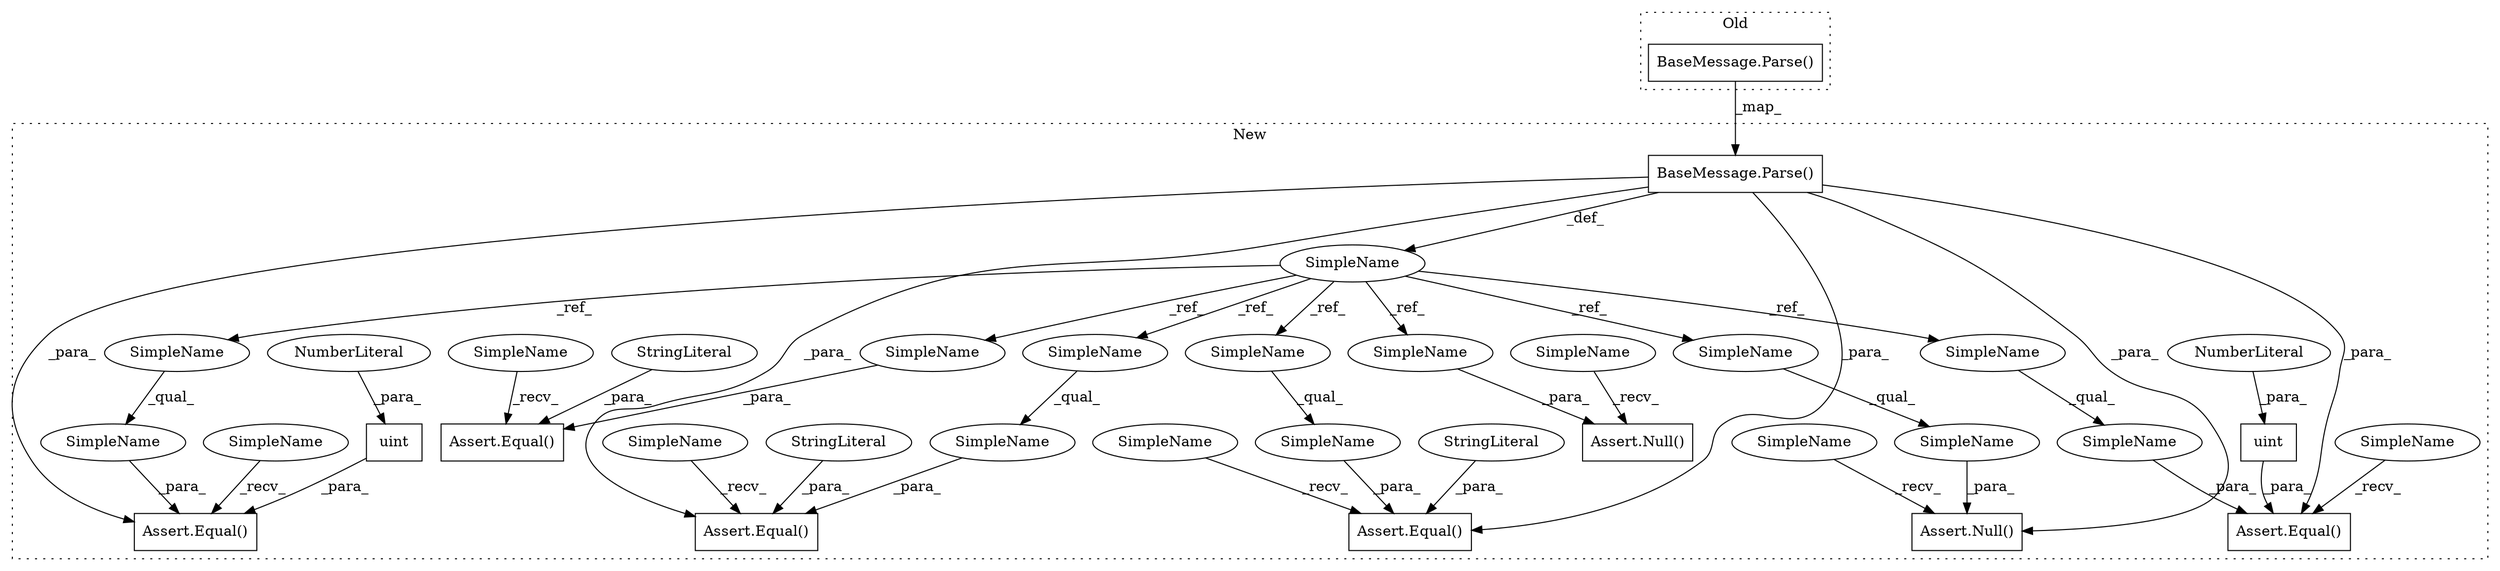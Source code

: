 digraph G {
subgraph cluster0 {
1 [label="BaseMessage.Parse()" a="32" s="6274,6303" l="6,1" shape="box"];
label = "Old";
style="dotted";
}
subgraph cluster1 {
2 [label="BaseMessage.Parse()" a="32" s="6979,7038" l="36,1" shape="box"];
3 [label="SimpleName" a="42" s="6947" l="17" shape="ellipse"];
4 [label="SimpleName" a="42" s="7464" l="34" shape="ellipse"];
5 [label="SimpleName" a="42" s="7199" l="29" shape="ellipse"];
6 [label="Assert.Equal()" a="32" s="7154,7228" l="6,1" shape="box"];
7 [label="SimpleName" a="42" s="7272" l="32" shape="ellipse"];
8 [label="Assert.Equal()" a="32" s="7250,7304" l="6,1" shape="box"];
9 [label="SimpleName" a="42" s="7346" l="24" shape="ellipse"];
10 [label="Assert.Equal()" a="32" s="7326,7370" l="6,1" shape="box"];
11 [label="SimpleName" a="42" s="7410" l="27" shape="ellipse"];
12 [label="Assert.Equal()" a="32" s="7392,7437" l="6,1" shape="box"];
13 [label="Assert.Null()" a="32" s="7073,7095" l="5,38" shape="box"];
14 [label="uint" a="11" s="7332" l="6" shape="box"];
15 [label="NumberLiteral" a="34" s="7338" l="6" shape="ellipse"];
16 [label="uint" a="11" s="7398" l="6" shape="box"];
17 [label="NumberLiteral" a="34" s="7404" l="4" shape="ellipse"];
18 [label="StringLiteral" a="45" s="7160" l="37" shape="ellipse"];
19 [label="StringLiteral" a="45" s="7256" l="14" shape="ellipse"];
20 [label="Assert.Null()" a="32" s="7459,7498" l="5,1" shape="box"];
21 [label="Assert.Equal()" a="32" s="7520,7548" l="6,30" shape="box"];
22 [label="StringLiteral" a="45" s="7526" l="3" shape="ellipse"];
23 [label="SimpleName" a="42" s="7243" l="6" shape="ellipse"];
24 [label="SimpleName" a="42" s="7066" l="6" shape="ellipse"];
25 [label="SimpleName" a="42" s="7319" l="6" shape="ellipse"];
26 [label="SimpleName" a="42" s="7147" l="6" shape="ellipse"];
27 [label="SimpleName" a="42" s="7452" l="6" shape="ellipse"];
28 [label="SimpleName" a="42" s="7513" l="6" shape="ellipse"];
29 [label="SimpleName" a="42" s="7385" l="6" shape="ellipse"];
30 [label="SimpleName" a="42" s="7078" l="17" shape="ellipse"];
31 [label="SimpleName" a="42" s="7272" l="17" shape="ellipse"];
32 [label="SimpleName" a="42" s="7346" l="17" shape="ellipse"];
33 [label="SimpleName" a="42" s="7531" l="17" shape="ellipse"];
34 [label="SimpleName" a="42" s="7410" l="17" shape="ellipse"];
35 [label="SimpleName" a="42" s="7464" l="17" shape="ellipse"];
36 [label="SimpleName" a="42" s="7199" l="17" shape="ellipse"];
label = "New";
style="dotted";
}
1 -> 2 [label="_map_"];
2 -> 3 [label="_def_"];
2 -> 6 [label="_para_"];
2 -> 12 [label="_para_"];
2 -> 8 [label="_para_"];
2 -> 10 [label="_para_"];
2 -> 20 [label="_para_"];
3 -> 34 [label="_ref_"];
3 -> 30 [label="_ref_"];
3 -> 35 [label="_ref_"];
3 -> 32 [label="_ref_"];
3 -> 36 [label="_ref_"];
3 -> 31 [label="_ref_"];
3 -> 33 [label="_ref_"];
4 -> 20 [label="_para_"];
5 -> 6 [label="_para_"];
7 -> 8 [label="_para_"];
9 -> 10 [label="_para_"];
11 -> 12 [label="_para_"];
14 -> 10 [label="_para_"];
15 -> 14 [label="_para_"];
16 -> 12 [label="_para_"];
17 -> 16 [label="_para_"];
18 -> 6 [label="_para_"];
19 -> 8 [label="_para_"];
22 -> 21 [label="_para_"];
23 -> 8 [label="_recv_"];
24 -> 13 [label="_recv_"];
25 -> 10 [label="_recv_"];
26 -> 6 [label="_recv_"];
27 -> 20 [label="_recv_"];
28 -> 21 [label="_recv_"];
29 -> 12 [label="_recv_"];
30 -> 13 [label="_para_"];
31 -> 7 [label="_qual_"];
32 -> 9 [label="_qual_"];
33 -> 21 [label="_para_"];
34 -> 11 [label="_qual_"];
35 -> 4 [label="_qual_"];
36 -> 5 [label="_qual_"];
}